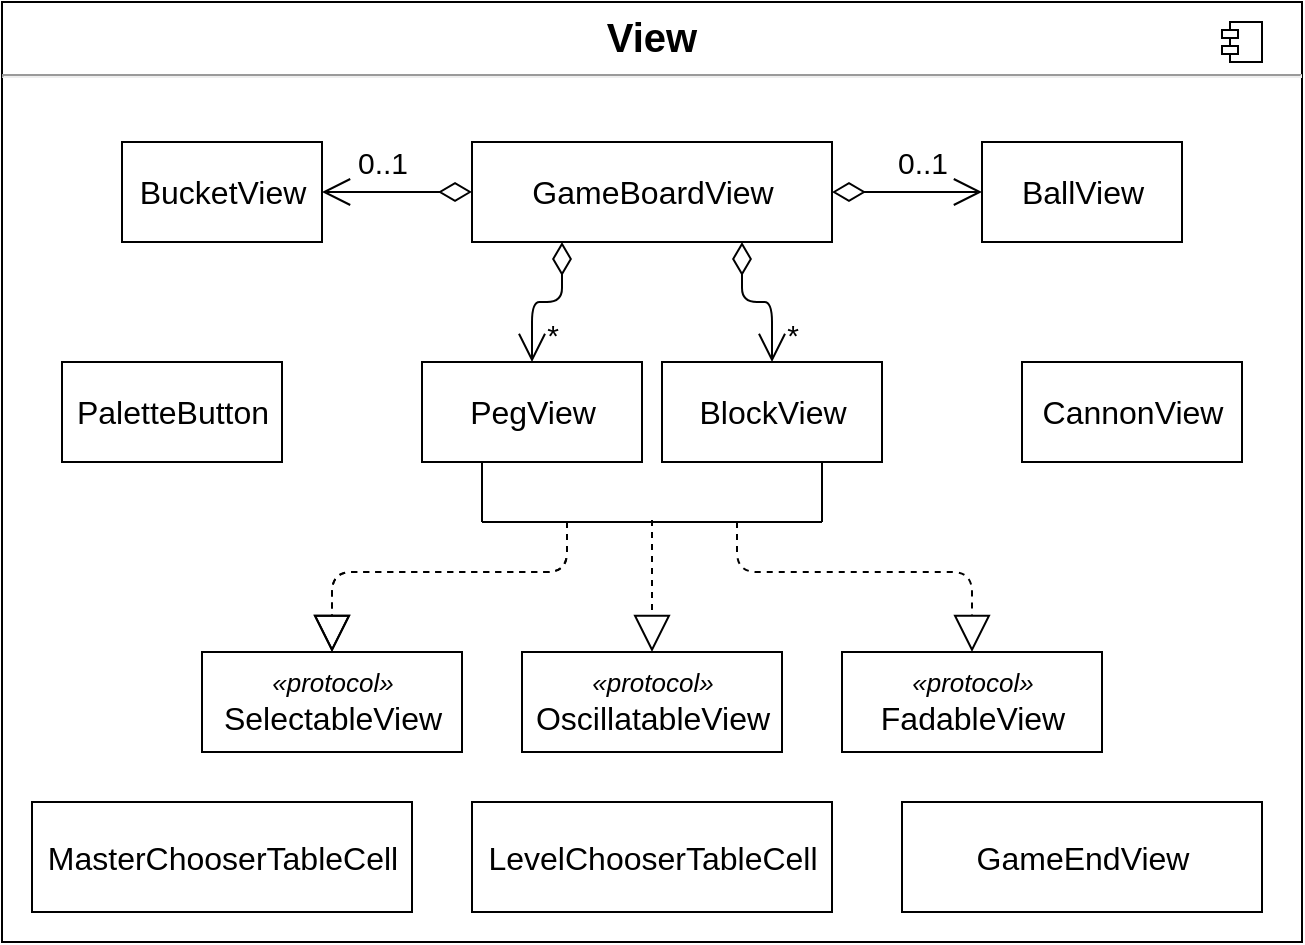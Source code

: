 <mxfile version="14.4.3" type="device"><diagram id="fhBqnHq1IshxXnvw0Y61" name="Class Diagram"><mxGraphModel dx="708" dy="1566" grid="1" gridSize="10" guides="1" tooltips="1" connect="1" arrows="1" fold="1" page="1" pageScale="1" pageWidth="850" pageHeight="1100" math="0" shadow="0"><root><mxCell id="0"/><mxCell id="1" parent="0"/><mxCell id="DaHeIRnf_k36PP9J369p-14" value="&lt;p style=&quot;margin: 0px ; margin-top: 6px ; text-align: center&quot;&gt;&lt;b&gt;&lt;font style=&quot;font-size: 20px&quot;&gt;View&lt;/font&gt;&lt;/b&gt;&lt;/p&gt;&lt;hr&gt;&lt;p style=&quot;margin: 0px ; margin-left: 8px&quot;&gt;&lt;br&gt;&lt;/p&gt;" style="align=left;overflow=fill;html=1;dropTarget=0;container=0;" parent="1" vertex="1"><mxGeometry x="50" y="-1090" width="650" height="470" as="geometry"/></mxCell><mxCell id="DaHeIRnf_k36PP9J369p-60" value="&lt;font style=&quot;font-size: 16px&quot;&gt;LevelChooserTableCell&lt;/font&gt;" style="html=1;" parent="1" vertex="1"><mxGeometry x="285" y="-690" width="180" height="55" as="geometry"/></mxCell><mxCell id="DaHeIRnf_k36PP9J369p-15" value="" style="shape=component;jettyWidth=8;jettyHeight=4;" parent="1" vertex="1"><mxGeometry x="660" y="-1080" width="20" height="20" as="geometry"><mxPoint x="-24" y="4" as="offset"/></mxGeometry></mxCell><mxCell id="DaHeIRnf_k36PP9J369p-45" value="&lt;font style=&quot;font-size: 16px&quot;&gt;GameBoardView&lt;br&gt;&lt;/font&gt;" style="html=1;" parent="1" vertex="1"><mxGeometry x="285" y="-1020" width="180" height="50" as="geometry"/></mxCell><mxCell id="DaHeIRnf_k36PP9J369p-48" value="" style="endArrow=open;html=1;endSize=12;startArrow=diamondThin;startSize=14;startFill=0;edgeStyle=orthogonalEdgeStyle;align=left;verticalAlign=bottom;entryX=0.5;entryY=0;entryDx=0;entryDy=0;exitX=0.25;exitY=1;exitDx=0;exitDy=0;" parent="1" source="DaHeIRnf_k36PP9J369p-45" target="DaHeIRnf_k36PP9J369p-41" edge="1"><mxGeometry x="1" y="10" relative="1" as="geometry"><mxPoint x="595" y="-1325" as="sourcePoint"/><mxPoint x="685" y="-1445" as="targetPoint"/><mxPoint as="offset"/></mxGeometry></mxCell><mxCell id="DaHeIRnf_k36PP9J369p-52" value="&lt;font style=&quot;font-size: 15px&quot;&gt;*&lt;/font&gt;" style="edgeLabel;html=1;align=center;verticalAlign=middle;resizable=0;points=[];" parent="DaHeIRnf_k36PP9J369p-48" vertex="1" connectable="0"><mxGeometry x="0.632" y="2" relative="1" as="geometry"><mxPoint x="8" as="offset"/></mxGeometry></mxCell><mxCell id="T-YdoFyoyUbyFJI2BNbG-7" value="" style="endArrow=open;html=1;endSize=12;startArrow=diamondThin;startSize=14;startFill=0;edgeStyle=orthogonalEdgeStyle;align=left;verticalAlign=bottom;entryX=0.5;entryY=0;entryDx=0;entryDy=0;exitX=0.75;exitY=1;exitDx=0;exitDy=0;" parent="1" source="DaHeIRnf_k36PP9J369p-45" target="T-YdoFyoyUbyFJI2BNbG-10" edge="1"><mxGeometry x="1" y="10" relative="1" as="geometry"><mxPoint x="510" y="-995" as="sourcePoint"/><mxPoint x="810" y="-1425" as="targetPoint"/><mxPoint as="offset"/></mxGeometry></mxCell><mxCell id="T-YdoFyoyUbyFJI2BNbG-8" value="&lt;span style=&quot;font-size: 15px&quot;&gt;*&lt;/span&gt;" style="edgeLabel;html=1;align=center;verticalAlign=middle;resizable=0;points=[];" parent="T-YdoFyoyUbyFJI2BNbG-7" vertex="1" connectable="0"><mxGeometry x="0.632" y="2" relative="1" as="geometry"><mxPoint x="8" as="offset"/></mxGeometry></mxCell><mxCell id="T-YdoFyoyUbyFJI2BNbG-13" value="&lt;font style=&quot;font-size: 16px&quot;&gt;MasterChooserTableCell&lt;/font&gt;" style="html=1;" parent="1" vertex="1"><mxGeometry x="65" y="-690" width="190" height="55" as="geometry"/></mxCell><mxCell id="T-YdoFyoyUbyFJI2BNbG-16" value="&lt;font style=&quot;font-size: 16px&quot;&gt;CannonView&lt;/font&gt;" style="html=1;" parent="1" vertex="1"><mxGeometry x="560" y="-910" width="110" height="50" as="geometry"/></mxCell><mxCell id="T-YdoFyoyUbyFJI2BNbG-10" value="&lt;span style=&quot;font-size: 16px&quot;&gt;BlockView&lt;/span&gt;" style="html=1;" parent="1" vertex="1"><mxGeometry x="380" y="-910" width="110" height="50" as="geometry"/></mxCell><mxCell id="sqBLrVEyiWY7wzje2ovw-8" style="edgeStyle=orthogonalEdgeStyle;rounded=0;orthogonalLoop=1;jettySize=auto;html=1;exitX=0.25;exitY=1;exitDx=0;exitDy=0;entryX=0;entryY=0.5;entryDx=0;entryDy=0;entryPerimeter=0;startArrow=none;startFill=0;strokeColor=#000000;strokeWidth=1;endArrow=none;endFill=0;" edge="1" parent="1" source="DaHeIRnf_k36PP9J369p-41" target="sqBLrVEyiWY7wzje2ovw-4"><mxGeometry relative="1" as="geometry"/></mxCell><mxCell id="DaHeIRnf_k36PP9J369p-41" value="&lt;font style=&quot;font-size: 16px&quot;&gt;PegView&lt;/font&gt;" style="html=1;" parent="1" vertex="1"><mxGeometry x="260" y="-910" width="110" height="50" as="geometry"/></mxCell><mxCell id="T-YdoFyoyUbyFJI2BNbG-17" value="&lt;font style=&quot;font-size: 16px&quot;&gt;PaletteButton&lt;/font&gt;" style="html=1;" parent="1" vertex="1"><mxGeometry x="80" y="-910" width="110" height="50" as="geometry"/></mxCell><mxCell id="T-YdoFyoyUbyFJI2BNbG-18" value="&lt;span style=&quot;font-size: 16px&quot;&gt;GameEndView&lt;/span&gt;" style="html=1;" parent="1" vertex="1"><mxGeometry x="500" y="-690" width="180" height="55" as="geometry"/></mxCell><mxCell id="sqBLrVEyiWY7wzje2ovw-1" value="&lt;font style=&quot;font-size: 13px&quot;&gt;&lt;i&gt;«protocol»&lt;/i&gt;&lt;/font&gt;&lt;br&gt;&lt;span style=&quot;font-size: 16px&quot;&gt;SelectableView&lt;/span&gt;" style="html=1;" vertex="1" parent="1"><mxGeometry x="150" y="-765" width="130" height="50" as="geometry"/></mxCell><mxCell id="sqBLrVEyiWY7wzje2ovw-2" value="&lt;font style=&quot;font-size: 13px&quot;&gt;&lt;i&gt;«protocol»&lt;/i&gt;&lt;/font&gt;&lt;br&gt;&lt;span style=&quot;font-size: 16px&quot;&gt;OscillatableView&lt;/span&gt;" style="html=1;" vertex="1" parent="1"><mxGeometry x="310" y="-765" width="130" height="50" as="geometry"/></mxCell><mxCell id="sqBLrVEyiWY7wzje2ovw-3" value="&lt;font style=&quot;font-size: 13px&quot;&gt;&lt;i&gt;«protocol»&lt;/i&gt;&lt;/font&gt;&lt;br&gt;&lt;span style=&quot;font-size: 16px&quot;&gt;FadableView&lt;/span&gt;" style="html=1;" vertex="1" parent="1"><mxGeometry x="470" y="-765" width="130" height="50" as="geometry"/></mxCell><mxCell id="sqBLrVEyiWY7wzje2ovw-4" value="" style="shape=line;html=1;strokeWidth=1;" vertex="1" parent="1"><mxGeometry x="290" y="-835" width="170" height="10" as="geometry"/></mxCell><mxCell id="sqBLrVEyiWY7wzje2ovw-11" style="edgeStyle=orthogonalEdgeStyle;rounded=0;orthogonalLoop=1;jettySize=auto;html=1;exitX=0.75;exitY=1;exitDx=0;exitDy=0;entryX=1;entryY=0.5;entryDx=0;entryDy=0;entryPerimeter=0;startArrow=none;startFill=0;strokeColor=#000000;strokeWidth=1;endArrow=none;endFill=0;" edge="1" parent="1" source="T-YdoFyoyUbyFJI2BNbG-10" target="sqBLrVEyiWY7wzje2ovw-4"><mxGeometry relative="1" as="geometry"><mxPoint x="297.5" y="-850" as="sourcePoint"/><mxPoint x="300" y="-820" as="targetPoint"/></mxGeometry></mxCell><mxCell id="sqBLrVEyiWY7wzje2ovw-12" value="" style="endArrow=block;endSize=16;endFill=0;html=1;strokeColor=#000000;strokeWidth=1;exitX=0.25;exitY=0.5;exitDx=0;exitDy=0;exitPerimeter=0;entryX=0.5;entryY=0;entryDx=0;entryDy=0;edgeStyle=orthogonalEdgeStyle;dashed=1;" edge="1" parent="1" source="sqBLrVEyiWY7wzje2ovw-4" target="sqBLrVEyiWY7wzje2ovw-1"><mxGeometry width="160" relative="1" as="geometry"><mxPoint x="290" y="-795" as="sourcePoint"/><mxPoint x="450" y="-795" as="targetPoint"/><Array as="points"><mxPoint x="333" y="-805"/><mxPoint x="215" y="-805"/></Array></mxGeometry></mxCell><mxCell id="sqBLrVEyiWY7wzje2ovw-13" value="" style="endArrow=block;endSize=16;endFill=0;html=1;strokeColor=#000000;strokeWidth=1;exitX=0.25;exitY=0.5;exitDx=0;exitDy=0;exitPerimeter=0;entryX=0.5;entryY=0;entryDx=0;entryDy=0;edgeStyle=orthogonalEdgeStyle;dashed=1;" edge="1" parent="1" source="sqBLrVEyiWY7wzje2ovw-4" target="sqBLrVEyiWY7wzje2ovw-1"><mxGeometry width="160" relative="1" as="geometry"><mxPoint x="332.5" y="-830" as="sourcePoint"/><mxPoint x="215" y="-765" as="targetPoint"/><Array as="points"><mxPoint x="333" y="-805"/><mxPoint x="215" y="-805"/></Array></mxGeometry></mxCell><mxCell id="sqBLrVEyiWY7wzje2ovw-14" value="" style="endArrow=block;endSize=16;endFill=0;html=1;strokeColor=#000000;strokeWidth=1;exitX=0.5;exitY=0.4;exitDx=0;exitDy=0;exitPerimeter=0;entryX=0.5;entryY=0;entryDx=0;entryDy=0;edgeStyle=orthogonalEdgeStyle;dashed=1;" edge="1" parent="1" source="sqBLrVEyiWY7wzje2ovw-4" target="sqBLrVEyiWY7wzje2ovw-2"><mxGeometry width="160" relative="1" as="geometry"><mxPoint x="342.5" y="-820" as="sourcePoint"/><mxPoint x="225" y="-755" as="targetPoint"/><Array as="points"/></mxGeometry></mxCell><mxCell id="sqBLrVEyiWY7wzje2ovw-15" value="" style="endArrow=block;endSize=16;endFill=0;html=1;strokeColor=#000000;strokeWidth=1;exitX=0.75;exitY=0.5;exitDx=0;exitDy=0;exitPerimeter=0;entryX=0.5;entryY=0;entryDx=0;entryDy=0;edgeStyle=orthogonalEdgeStyle;dashed=1;" edge="1" parent="1" source="sqBLrVEyiWY7wzje2ovw-4" target="sqBLrVEyiWY7wzje2ovw-3"><mxGeometry width="160" relative="1" as="geometry"><mxPoint x="342.5" y="-820" as="sourcePoint"/><mxPoint x="225" y="-755" as="targetPoint"/><Array as="points"><mxPoint x="418" y="-805"/><mxPoint x="535" y="-805"/></Array></mxGeometry></mxCell><mxCell id="sqBLrVEyiWY7wzje2ovw-19" value="&lt;font style=&quot;font-size: 16px&quot;&gt;BallView&lt;br&gt;&lt;/font&gt;" style="html=1;" vertex="1" parent="1"><mxGeometry x="540" y="-1020" width="100" height="50" as="geometry"/></mxCell><mxCell id="sqBLrVEyiWY7wzje2ovw-20" value="&lt;font style=&quot;font-size: 16px&quot;&gt;BucketView&lt;br&gt;&lt;/font&gt;" style="html=1;" vertex="1" parent="1"><mxGeometry x="110" y="-1020" width="100" height="50" as="geometry"/></mxCell><mxCell id="sqBLrVEyiWY7wzje2ovw-21" value="" style="endArrow=open;html=1;endSize=12;startArrow=diamondThin;startSize=14;startFill=0;edgeStyle=orthogonalEdgeStyle;align=left;verticalAlign=bottom;entryX=1;entryY=0.5;entryDx=0;entryDy=0;exitX=0;exitY=0.5;exitDx=0;exitDy=0;" edge="1" parent="1" source="DaHeIRnf_k36PP9J369p-45" target="sqBLrVEyiWY7wzje2ovw-20"><mxGeometry x="1" y="10" relative="1" as="geometry"><mxPoint x="340" y="-960" as="sourcePoint"/><mxPoint x="325" y="-900" as="targetPoint"/><mxPoint as="offset"/></mxGeometry></mxCell><mxCell id="sqBLrVEyiWY7wzje2ovw-22" value="&lt;span style=&quot;font-size: 15px&quot;&gt;0..1&lt;/span&gt;" style="edgeLabel;html=1;align=center;verticalAlign=middle;resizable=0;points=[];" vertex="1" connectable="0" parent="sqBLrVEyiWY7wzje2ovw-21"><mxGeometry x="0.632" y="2" relative="1" as="geometry"><mxPoint x="16.18" y="-17" as="offset"/></mxGeometry></mxCell><mxCell id="sqBLrVEyiWY7wzje2ovw-23" value="" style="endArrow=open;html=1;endSize=12;startArrow=diamondThin;startSize=14;startFill=0;edgeStyle=orthogonalEdgeStyle;align=left;verticalAlign=bottom;entryX=0;entryY=0.5;entryDx=0;entryDy=0;exitX=1;exitY=0.5;exitDx=0;exitDy=0;" edge="1" parent="1" source="DaHeIRnf_k36PP9J369p-45" target="sqBLrVEyiWY7wzje2ovw-19"><mxGeometry x="1" y="10" relative="1" as="geometry"><mxPoint x="295" y="-985" as="sourcePoint"/><mxPoint x="220" y="-985" as="targetPoint"/><mxPoint as="offset"/><Array as="points"><mxPoint x="500" y="-995"/><mxPoint x="500" y="-995"/></Array></mxGeometry></mxCell><mxCell id="sqBLrVEyiWY7wzje2ovw-24" value="&lt;span style=&quot;font-size: 15px&quot;&gt;0..1&lt;/span&gt;" style="edgeLabel;html=1;align=center;verticalAlign=middle;resizable=0;points=[];" vertex="1" connectable="0" parent="sqBLrVEyiWY7wzje2ovw-23"><mxGeometry x="0.632" y="2" relative="1" as="geometry"><mxPoint x="-16.43" y="-13" as="offset"/></mxGeometry></mxCell></root></mxGraphModel></diagram></mxfile>